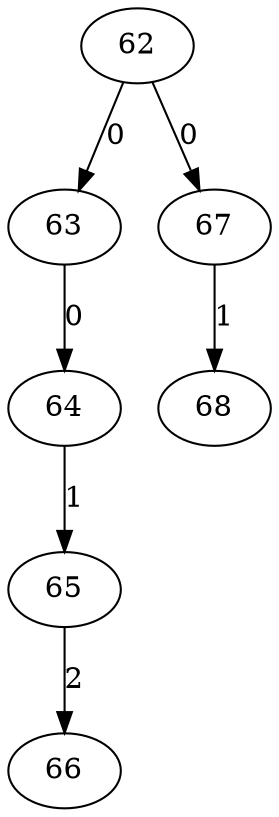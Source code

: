 digraph {
  62 -> 63 ["label" = 0]
  63 -> 64 ["label" = 0]
  64 -> 65 ["label" = 1]
  65 -> 66 ["label" = 2]
  62 -> 67 ["label" = 0]
  67 -> 68 ["label" = 1]
}